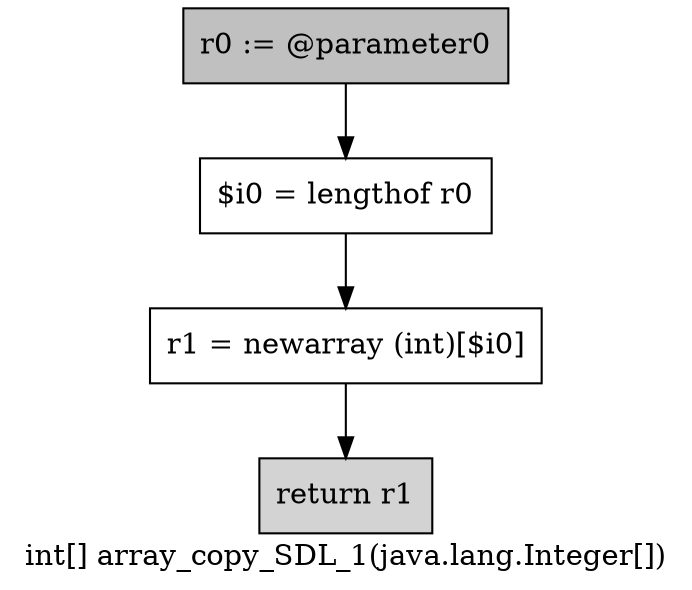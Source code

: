 digraph "int[] array_copy_SDL_1(java.lang.Integer[])" {
    label="int[] array_copy_SDL_1(java.lang.Integer[])";
    node [shape=box];
    "0" [style=filled,fillcolor=gray,label="r0 := @parameter0",];
    "1" [label="$i0 = lengthof r0",];
    "0"->"1";
    "2" [label="r1 = newarray (int)[$i0]",];
    "1"->"2";
    "3" [style=filled,fillcolor=lightgray,label="return r1",];
    "2"->"3";
}
